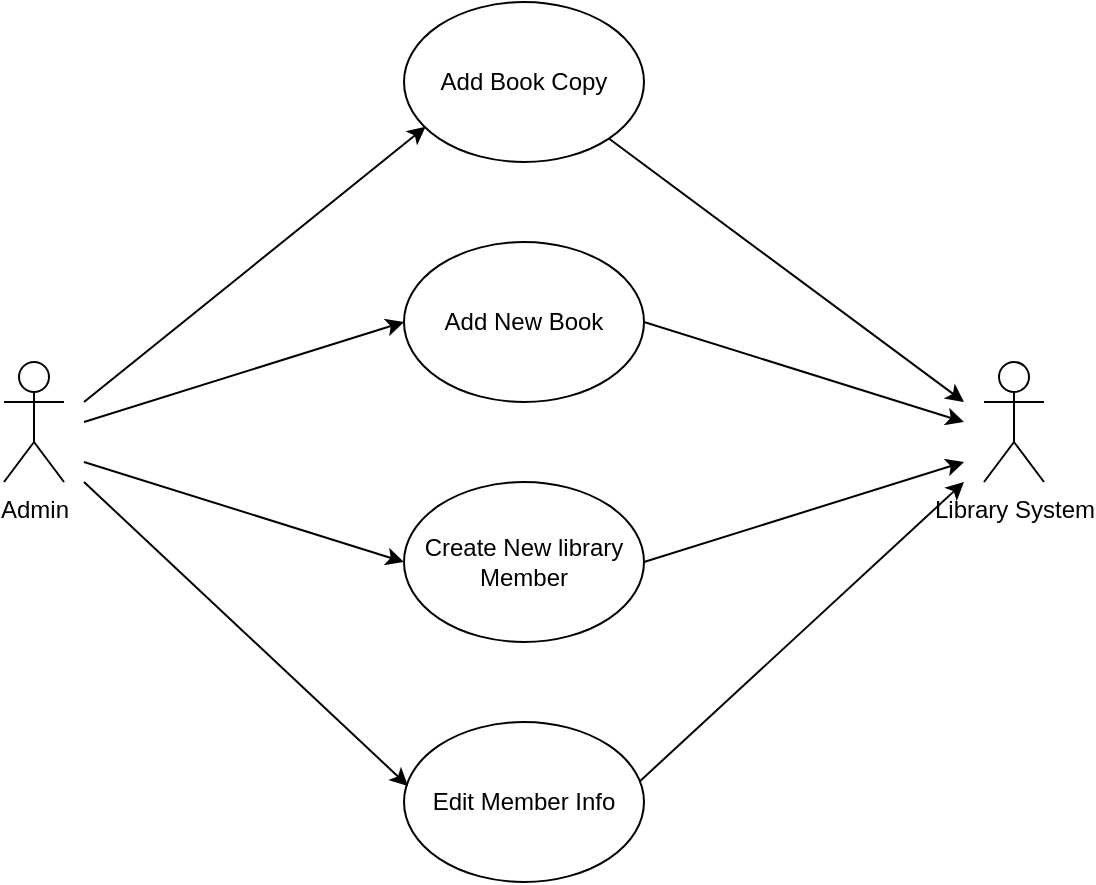 <mxfile version="12.8.1" type="github">
  <diagram id="ib67aEugBml_CZ-fISX1" name="Page-1">
    <mxGraphModel dx="1038" dy="499" grid="1" gridSize="10" guides="1" tooltips="1" connect="1" arrows="1" fold="1" page="1" pageScale="1" pageWidth="850" pageHeight="1100" math="0" shadow="0">
      <root>
        <mxCell id="0" />
        <mxCell id="1" parent="0" />
        <mxCell id="eAcOTcTCXuirqR0JLokp-1" value="Admin" style="shape=umlActor;verticalLabelPosition=bottom;labelBackgroundColor=#ffffff;verticalAlign=top;html=1;outlineConnect=0;" vertex="1" parent="1">
          <mxGeometry x="160" y="220" width="30" height="60" as="geometry" />
        </mxCell>
        <mxCell id="eAcOTcTCXuirqR0JLokp-2" value="Add Book Copy" style="ellipse;whiteSpace=wrap;html=1;" vertex="1" parent="1">
          <mxGeometry x="360" y="40" width="120" height="80" as="geometry" />
        </mxCell>
        <mxCell id="eAcOTcTCXuirqR0JLokp-3" value="Add New Book" style="ellipse;whiteSpace=wrap;html=1;" vertex="1" parent="1">
          <mxGeometry x="360" y="160" width="120" height="80" as="geometry" />
        </mxCell>
        <mxCell id="eAcOTcTCXuirqR0JLokp-4" value="Create New library Member" style="ellipse;whiteSpace=wrap;html=1;" vertex="1" parent="1">
          <mxGeometry x="360" y="280" width="120" height="80" as="geometry" />
        </mxCell>
        <mxCell id="eAcOTcTCXuirqR0JLokp-5" value="Edit Member Info" style="ellipse;whiteSpace=wrap;html=1;" vertex="1" parent="1">
          <mxGeometry x="360" y="400" width="120" height="80" as="geometry" />
        </mxCell>
        <mxCell id="eAcOTcTCXuirqR0JLokp-6" value="Library System" style="shape=umlActor;verticalLabelPosition=bottom;labelBackgroundColor=#ffffff;verticalAlign=top;html=1;outlineConnect=0;" vertex="1" parent="1">
          <mxGeometry x="650" y="220" width="30" height="60" as="geometry" />
        </mxCell>
        <mxCell id="eAcOTcTCXuirqR0JLokp-8" value="" style="endArrow=classic;html=1;entryX=0.09;entryY=0.78;entryDx=0;entryDy=0;entryPerimeter=0;" edge="1" parent="1" target="eAcOTcTCXuirqR0JLokp-2">
          <mxGeometry width="50" height="50" relative="1" as="geometry">
            <mxPoint x="200" y="240" as="sourcePoint" />
            <mxPoint x="530" y="240" as="targetPoint" />
          </mxGeometry>
        </mxCell>
        <mxCell id="eAcOTcTCXuirqR0JLokp-9" value="" style="endArrow=classic;html=1;entryX=0;entryY=0.5;entryDx=0;entryDy=0;" edge="1" parent="1" target="eAcOTcTCXuirqR0JLokp-3">
          <mxGeometry width="50" height="50" relative="1" as="geometry">
            <mxPoint x="200" y="250" as="sourcePoint" />
            <mxPoint x="250" y="200" as="targetPoint" />
          </mxGeometry>
        </mxCell>
        <mxCell id="eAcOTcTCXuirqR0JLokp-10" value="" style="endArrow=classic;html=1;entryX=0;entryY=0.5;entryDx=0;entryDy=0;" edge="1" parent="1" target="eAcOTcTCXuirqR0JLokp-4">
          <mxGeometry width="50" height="50" relative="1" as="geometry">
            <mxPoint x="200" y="270" as="sourcePoint" />
            <mxPoint x="530" y="240" as="targetPoint" />
          </mxGeometry>
        </mxCell>
        <mxCell id="eAcOTcTCXuirqR0JLokp-11" value="" style="endArrow=classic;html=1;entryX=0.017;entryY=0.4;entryDx=0;entryDy=0;entryPerimeter=0;" edge="1" parent="1" target="eAcOTcTCXuirqR0JLokp-5">
          <mxGeometry width="50" height="50" relative="1" as="geometry">
            <mxPoint x="200" y="280" as="sourcePoint" />
            <mxPoint x="530" y="240" as="targetPoint" />
          </mxGeometry>
        </mxCell>
        <mxCell id="eAcOTcTCXuirqR0JLokp-12" value="" style="endArrow=classic;html=1;exitX=1;exitY=1;exitDx=0;exitDy=0;" edge="1" parent="1" source="eAcOTcTCXuirqR0JLokp-2">
          <mxGeometry width="50" height="50" relative="1" as="geometry">
            <mxPoint x="480" y="290" as="sourcePoint" />
            <mxPoint x="640" y="240" as="targetPoint" />
          </mxGeometry>
        </mxCell>
        <mxCell id="eAcOTcTCXuirqR0JLokp-13" value="" style="endArrow=classic;html=1;exitX=1;exitY=0.5;exitDx=0;exitDy=0;" edge="1" parent="1" source="eAcOTcTCXuirqR0JLokp-3">
          <mxGeometry width="50" height="50" relative="1" as="geometry">
            <mxPoint x="480" y="290" as="sourcePoint" />
            <mxPoint x="640" y="250" as="targetPoint" />
          </mxGeometry>
        </mxCell>
        <mxCell id="eAcOTcTCXuirqR0JLokp-14" value="" style="endArrow=classic;html=1;exitX=1;exitY=0.5;exitDx=0;exitDy=0;" edge="1" parent="1" source="eAcOTcTCXuirqR0JLokp-4">
          <mxGeometry width="50" height="50" relative="1" as="geometry">
            <mxPoint x="480" y="290" as="sourcePoint" />
            <mxPoint x="640" y="270" as="targetPoint" />
          </mxGeometry>
        </mxCell>
        <mxCell id="eAcOTcTCXuirqR0JLokp-16" value="" style="endArrow=classic;html=1;exitX=0.983;exitY=0.37;exitDx=0;exitDy=0;exitPerimeter=0;" edge="1" parent="1" source="eAcOTcTCXuirqR0JLokp-5">
          <mxGeometry width="50" height="50" relative="1" as="geometry">
            <mxPoint x="480" y="290" as="sourcePoint" />
            <mxPoint x="640" y="280" as="targetPoint" />
          </mxGeometry>
        </mxCell>
      </root>
    </mxGraphModel>
  </diagram>
</mxfile>

